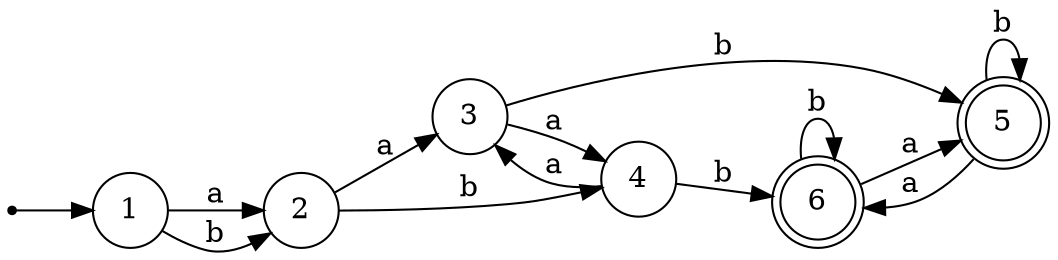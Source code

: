 digraph td7exo1auto1{
	rankdir=LR;

	// States 6
	node [shape = point]; __Qi1__; // Etat initial 
	node [shape = circle]; Q1[label=1];
	node [shape = circle]; Q2[label=2];
	node [shape = circle]; Q3[label=3];
	node [shape = circle]; Q4[label=4];
	node [shape = doublecircle]; Q5[label=5];
	node [shape = doublecircle]; Q6[label=6];

	// Transitions

	// Etats initiaux
	__Qi1__ -> Q1
	Q1 -> Q2 [label=a];
	Q1 -> Q2 [label=b];
	Q2 -> Q3 [label=a];
	Q2 -> Q4 [label=b];
	Q3 -> Q4 [label=a];
	Q3 -> Q5 [label=b];
	Q4 -> Q3 [label=a];
	Q4 -> Q6 [label=b];
	Q5 -> Q6 [label=a];
	Q5 -> Q5 [label=b];
	Q6 -> Q5 [label=a];
	Q6 -> Q6 [label=b];
}